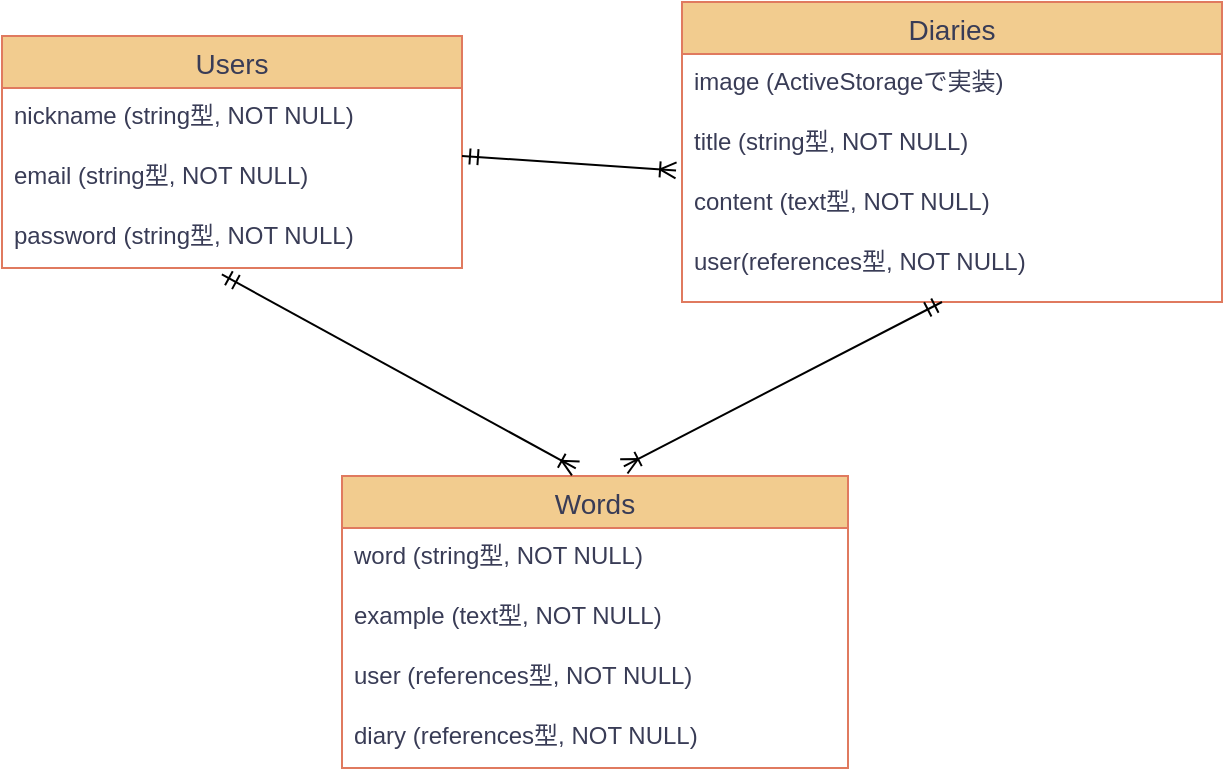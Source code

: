 <mxfile version="13.6.5">
    <diagram id="T1LUumuq8CN2QkD0J7Ts" name="ページ1">
        <mxGraphModel dx="1095" dy="738" grid="1" gridSize="10" guides="1" tooltips="1" connect="1" arrows="1" fold="1" page="1" pageScale="1" pageWidth="827" pageHeight="1169" math="0" shadow="0">
            <root>
                <mxCell id="0"/>
                <mxCell id="1" parent="0"/>
                <mxCell id="3" value="Users" style="swimlane;fontStyle=0;childLayout=stackLayout;horizontal=1;startSize=26;horizontalStack=0;resizeParent=1;resizeParentMax=0;resizeLast=0;collapsible=1;marginBottom=0;align=center;fontSize=14;fillColor=#F2CC8F;strokeColor=#E07A5F;fontColor=#393C56;" parent="1" vertex="1">
                    <mxGeometry x="90" y="170" width="230" height="116" as="geometry"/>
                </mxCell>
                <mxCell id="4" value="nickname (string型, NOT NULL)" style="text;strokeColor=none;fillColor=none;spacingLeft=4;spacingRight=4;overflow=hidden;rotatable=0;points=[[0,0.5],[1,0.5]];portConstraint=eastwest;fontSize=12;fontColor=#393C56;" parent="3" vertex="1">
                    <mxGeometry y="26" width="230" height="30" as="geometry"/>
                </mxCell>
                <mxCell id="5" value="email (string型, NOT NULL)" style="text;strokeColor=none;fillColor=none;spacingLeft=4;spacingRight=4;overflow=hidden;rotatable=0;points=[[0,0.5],[1,0.5]];portConstraint=eastwest;fontSize=12;fontColor=#393C56;" parent="3" vertex="1">
                    <mxGeometry y="56" width="230" height="30" as="geometry"/>
                </mxCell>
                <mxCell id="6" value="password (string型, NOT NULL)" style="text;strokeColor=none;fillColor=none;spacingLeft=4;spacingRight=4;overflow=hidden;rotatable=0;points=[[0,0.5],[1,0.5]];portConstraint=eastwest;fontSize=12;fontColor=#393C56;" parent="3" vertex="1">
                    <mxGeometry y="86" width="230" height="30" as="geometry"/>
                </mxCell>
                <mxCell id="16" value="Diaries" style="swimlane;fontStyle=0;childLayout=stackLayout;horizontal=1;startSize=26;horizontalStack=0;resizeParent=1;resizeParentMax=0;resizeLast=0;collapsible=1;marginBottom=0;align=center;fontSize=14;fillColor=#F2CC8F;strokeColor=#E07A5F;fontColor=#393C56;" parent="1" vertex="1">
                    <mxGeometry x="430" y="153" width="270" height="150" as="geometry">
                        <mxRectangle x="510" y="50" width="70" height="26" as="alternateBounds"/>
                    </mxGeometry>
                </mxCell>
                <mxCell id="17" value="image (ActiveStorageで実装)" style="text;strokeColor=none;fillColor=none;spacingLeft=4;spacingRight=4;overflow=hidden;rotatable=0;points=[[0,0.5],[1,0.5]];portConstraint=eastwest;fontSize=12;fontColor=#393C56;" parent="16" vertex="1">
                    <mxGeometry y="26" width="270" height="30" as="geometry"/>
                </mxCell>
                <mxCell id="18" value="title (string型, NOT NULL)" style="text;strokeColor=none;fillColor=none;spacingLeft=4;spacingRight=4;overflow=hidden;rotatable=0;points=[[0,0.5],[1,0.5]];portConstraint=eastwest;fontSize=12;fontColor=#393C56;" parent="16" vertex="1">
                    <mxGeometry y="56" width="270" height="30" as="geometry"/>
                </mxCell>
                <mxCell id="19" value="content (text型, NOT NULL)" style="text;strokeColor=none;fillColor=none;spacingLeft=4;spacingRight=4;overflow=hidden;rotatable=0;points=[[0,0.5],[1,0.5]];portConstraint=eastwest;fontSize=12;fontColor=#393C56;" parent="16" vertex="1">
                    <mxGeometry y="86" width="270" height="30" as="geometry"/>
                </mxCell>
                <mxCell id="21" value="user(references型, NOT NULL)" style="text;strokeColor=none;fillColor=none;spacingLeft=4;spacingRight=4;overflow=hidden;rotatable=0;points=[[0,0.5],[1,0.5]];portConstraint=eastwest;fontSize=12;fontColor=#393C56;" parent="16" vertex="1">
                    <mxGeometry y="116" width="270" height="34" as="geometry"/>
                </mxCell>
                <mxCell id="13" value="Words" style="swimlane;fontStyle=0;childLayout=stackLayout;horizontal=1;startSize=26;horizontalStack=0;resizeParent=1;resizeParentMax=0;resizeLast=0;collapsible=1;marginBottom=0;align=center;fontSize=14;fillColor=#F2CC8F;strokeColor=#E07A5F;fontColor=#393C56;" parent="1" vertex="1">
                    <mxGeometry x="260" y="390" width="253" height="146" as="geometry">
                        <mxRectangle x="260" y="360" width="100" height="26" as="alternateBounds"/>
                    </mxGeometry>
                </mxCell>
                <mxCell id="15" value="word (string型, NOT NULL)" style="text;strokeColor=none;fillColor=none;spacingLeft=4;spacingRight=4;overflow=hidden;rotatable=0;points=[[0,0.5],[1,0.5]];portConstraint=eastwest;fontSize=12;fontColor=#393C56;" parent="13" vertex="1">
                    <mxGeometry y="26" width="253" height="30" as="geometry"/>
                </mxCell>
                <mxCell id="14" value="example (text型, NOT NULL)" style="text;strokeColor=none;fillColor=none;spacingLeft=4;spacingRight=4;overflow=hidden;rotatable=0;points=[[0,0.5],[1,0.5]];portConstraint=eastwest;fontSize=12;fontColor=#393C56;" parent="13" vertex="1">
                    <mxGeometry y="56" width="253" height="30" as="geometry"/>
                </mxCell>
                <mxCell id="31" value="user (references型, NOT NULL)" style="text;strokeColor=none;fillColor=none;spacingLeft=4;spacingRight=4;overflow=hidden;rotatable=0;points=[[0,0.5],[1,0.5]];portConstraint=eastwest;fontSize=12;fontColor=#393C56;" vertex="1" parent="13">
                    <mxGeometry y="86" width="253" height="30" as="geometry"/>
                </mxCell>
                <mxCell id="32" value="diary (references型, NOT NULL)" style="text;strokeColor=none;fillColor=none;spacingLeft=4;spacingRight=4;overflow=hidden;rotatable=0;points=[[0,0.5],[1,0.5]];portConstraint=eastwest;fontSize=12;fontColor=#393C56;" vertex="1" parent="13">
                    <mxGeometry y="116" width="253" height="30" as="geometry"/>
                </mxCell>
                <mxCell id="34" value="" style="fontSize=12;html=1;endArrow=ERoneToMany;startArrow=ERmandOne;exitX=0.478;exitY=1.107;exitDx=0;exitDy=0;exitPerimeter=0;entryX=0.462;entryY=-0.026;entryDx=0;entryDy=0;entryPerimeter=0;" edge="1" parent="1" source="6" target="13">
                    <mxGeometry width="100" height="100" relative="1" as="geometry">
                        <mxPoint x="260" y="370" as="sourcePoint"/>
                        <mxPoint x="380" y="340" as="targetPoint"/>
                    </mxGeometry>
                </mxCell>
                <mxCell id="35" value="" style="fontSize=12;html=1;endArrow=ERoneToMany;startArrow=ERmandOne;exitX=0.478;exitY=1.107;exitDx=0;exitDy=0;exitPerimeter=0;entryX=-0.011;entryY=-0.06;entryDx=0;entryDy=0;entryPerimeter=0;" edge="1" parent="1" target="19">
                    <mxGeometry width="100" height="100" relative="1" as="geometry">
                        <mxPoint x="320.0" y="230.0" as="sourcePoint"/>
                        <mxPoint x="496.946" y="326.994" as="targetPoint"/>
                    </mxGeometry>
                </mxCell>
                <mxCell id="36" value="" style="fontSize=12;html=1;endArrow=ERoneToMany;startArrow=ERmandOne;exitX=0.478;exitY=1.107;exitDx=0;exitDy=0;exitPerimeter=0;entryX=0.557;entryY=-0.033;entryDx=0;entryDy=0;entryPerimeter=0;" edge="1" parent="1" target="13">
                    <mxGeometry width="100" height="100" relative="1" as="geometry">
                        <mxPoint x="560" y="303.0" as="sourcePoint"/>
                        <mxPoint x="736.946" y="399.994" as="targetPoint"/>
                    </mxGeometry>
                </mxCell>
            </root>
        </mxGraphModel>
    </diagram>
</mxfile>